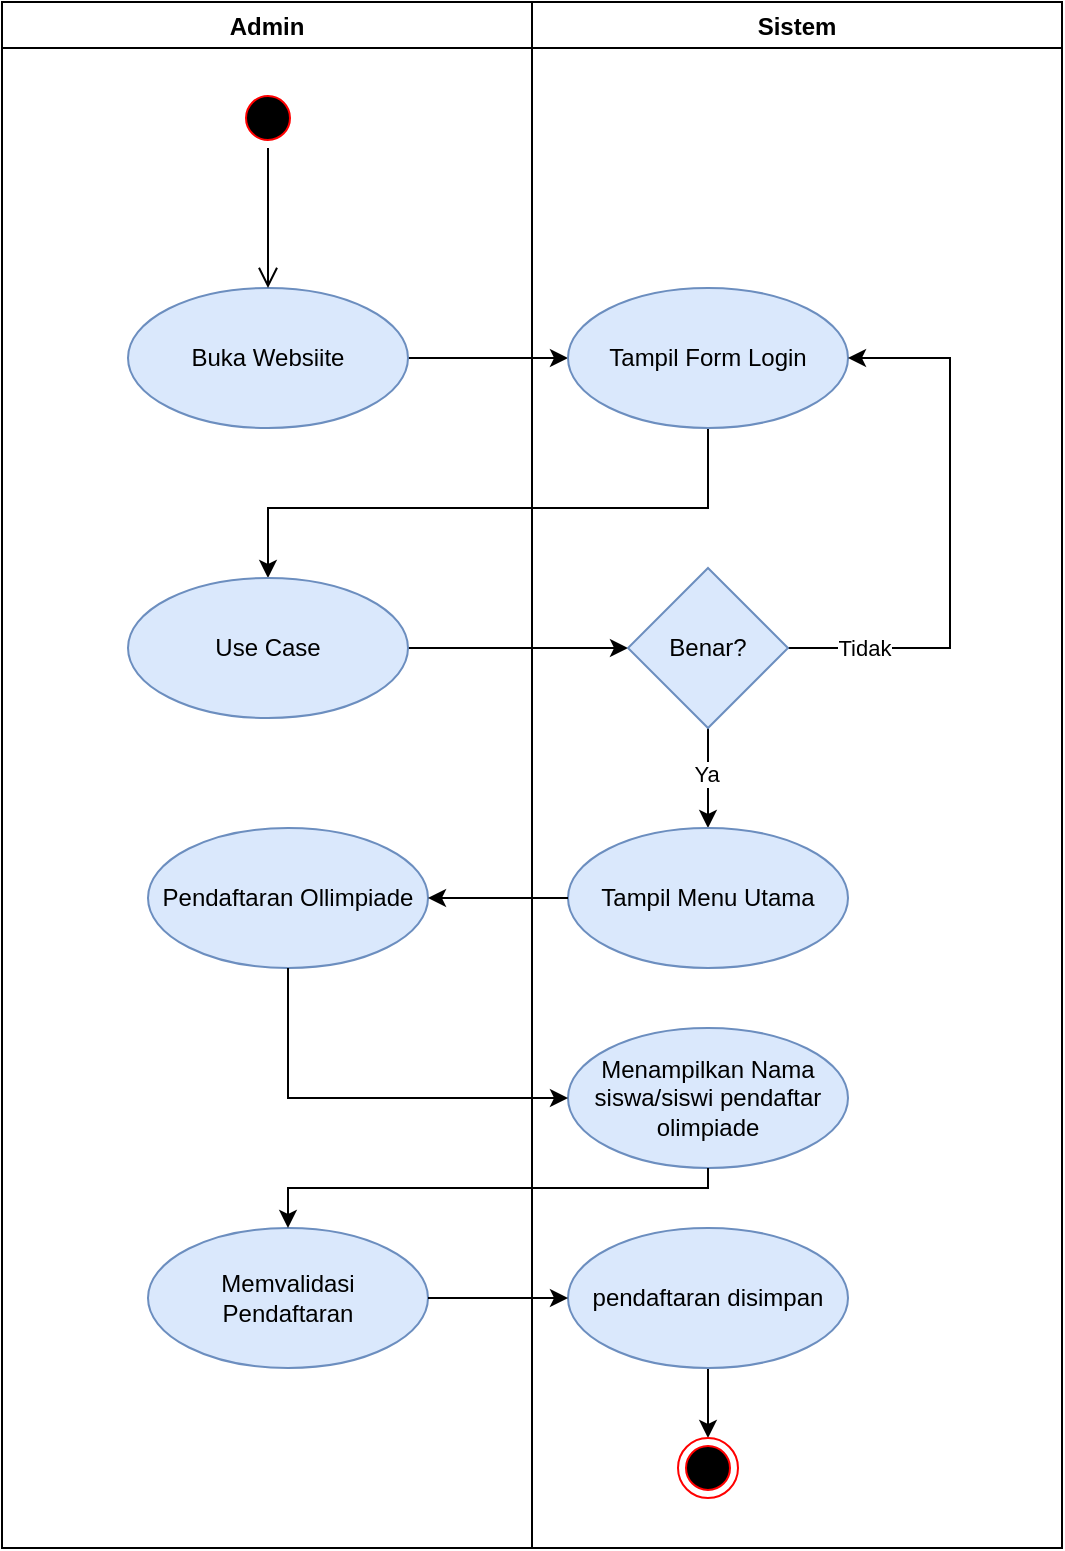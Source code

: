 <mxfile version="21.7.2" type="device">
  <diagram name="Page-1" id="AH_W6rJPJZh1zAS1JdJ8">
    <mxGraphModel dx="1225" dy="1108" grid="1" gridSize="10" guides="1" tooltips="1" connect="1" arrows="1" fold="1" page="1" pageScale="1" pageWidth="850" pageHeight="1100" math="0" shadow="0">
      <root>
        <mxCell id="0" />
        <mxCell id="1" parent="0" />
        <mxCell id="zwki1-v5fkkkG0a31AAx-23" value="" style="edgeStyle=orthogonalEdgeStyle;rounded=0;orthogonalLoop=1;jettySize=auto;html=1;" parent="1" source="zwki1-v5fkkkG0a31AAx-16" target="zwki1-v5fkkkG0a31AAx-17" edge="1">
          <mxGeometry relative="1" as="geometry" />
        </mxCell>
        <mxCell id="zwki1-v5fkkkG0a31AAx-16" value="Buka Websiite" style="ellipse;whiteSpace=wrap;html=1;fillColor=#dae8fc;strokeColor=#6c8ebf;" parent="1" vertex="1">
          <mxGeometry x="230" y="290" width="140" height="70" as="geometry" />
        </mxCell>
        <mxCell id="zwki1-v5fkkkG0a31AAx-26" style="edgeStyle=orthogonalEdgeStyle;rounded=0;orthogonalLoop=1;jettySize=auto;html=1;entryX=0.5;entryY=0;entryDx=0;entryDy=0;" parent="1" source="zwki1-v5fkkkG0a31AAx-17" target="zwki1-v5fkkkG0a31AAx-18" edge="1">
          <mxGeometry relative="1" as="geometry">
            <Array as="points">
              <mxPoint x="520" y="400" />
              <mxPoint x="300" y="400" />
            </Array>
          </mxGeometry>
        </mxCell>
        <mxCell id="zwki1-v5fkkkG0a31AAx-17" value="Tampil Form Login" style="ellipse;whiteSpace=wrap;html=1;fillColor=#dae8fc;strokeColor=#6c8ebf;" parent="1" vertex="1">
          <mxGeometry x="450" y="290" width="140" height="70" as="geometry" />
        </mxCell>
        <mxCell id="zwki1-v5fkkkG0a31AAx-25" value="" style="edgeStyle=orthogonalEdgeStyle;rounded=0;orthogonalLoop=1;jettySize=auto;html=1;" parent="1" source="zwki1-v5fkkkG0a31AAx-18" target="zwki1-v5fkkkG0a31AAx-19" edge="1">
          <mxGeometry relative="1" as="geometry" />
        </mxCell>
        <mxCell id="zwki1-v5fkkkG0a31AAx-18" value="Use Case" style="ellipse;whiteSpace=wrap;html=1;fillColor=#dae8fc;strokeColor=#6c8ebf;" parent="1" vertex="1">
          <mxGeometry x="230" y="435" width="140" height="70" as="geometry" />
        </mxCell>
        <mxCell id="zwki1-v5fkkkG0a31AAx-68" value="" style="edgeStyle=orthogonalEdgeStyle;rounded=0;orthogonalLoop=1;jettySize=auto;html=1;" parent="1" source="zwki1-v5fkkkG0a31AAx-19" target="zwki1-v5fkkkG0a31AAx-20" edge="1">
          <mxGeometry relative="1" as="geometry" />
        </mxCell>
        <mxCell id="zwki1-v5fkkkG0a31AAx-70" value="Ya" style="edgeLabel;html=1;align=center;verticalAlign=middle;resizable=0;points=[];" parent="zwki1-v5fkkkG0a31AAx-68" vertex="1" connectable="0">
          <mxGeometry x="-0.1" y="-1" relative="1" as="geometry">
            <mxPoint as="offset" />
          </mxGeometry>
        </mxCell>
        <mxCell id="zwki1-v5fkkkG0a31AAx-71" style="edgeStyle=orthogonalEdgeStyle;rounded=0;orthogonalLoop=1;jettySize=auto;html=1;entryX=1;entryY=0.5;entryDx=0;entryDy=0;" parent="1" source="zwki1-v5fkkkG0a31AAx-19" target="zwki1-v5fkkkG0a31AAx-17" edge="1">
          <mxGeometry relative="1" as="geometry">
            <mxPoint x="640" y="300" as="targetPoint" />
            <Array as="points">
              <mxPoint x="641" y="470" />
              <mxPoint x="641" y="325" />
            </Array>
          </mxGeometry>
        </mxCell>
        <mxCell id="zwki1-v5fkkkG0a31AAx-72" value="Tidak" style="edgeLabel;html=1;align=center;verticalAlign=middle;resizable=0;points=[];" parent="zwki1-v5fkkkG0a31AAx-71" vertex="1" connectable="0">
          <mxGeometry x="-0.726" y="-3" relative="1" as="geometry">
            <mxPoint y="-3" as="offset" />
          </mxGeometry>
        </mxCell>
        <mxCell id="zwki1-v5fkkkG0a31AAx-19" value="Benar?" style="rhombus;whiteSpace=wrap;html=1;fillColor=#dae8fc;strokeColor=#6c8ebf;" parent="1" vertex="1">
          <mxGeometry x="480" y="430" width="80" height="80" as="geometry" />
        </mxCell>
        <mxCell id="zwki1-v5fkkkG0a31AAx-21" value="" style="ellipse;html=1;shape=startState;fillColor=#000000;strokeColor=#ff0000;" parent="1" vertex="1">
          <mxGeometry x="285" y="190" width="30" height="30" as="geometry" />
        </mxCell>
        <mxCell id="zwki1-v5fkkkG0a31AAx-22" value="" style="edgeStyle=orthogonalEdgeStyle;html=1;verticalAlign=bottom;endArrow=open;endSize=8;strokeColor=#000000;rounded=0;entryX=0.5;entryY=0;entryDx=0;entryDy=0;" parent="1" source="zwki1-v5fkkkG0a31AAx-21" target="zwki1-v5fkkkG0a31AAx-16" edge="1">
          <mxGeometry relative="1" as="geometry">
            <mxPoint x="300" y="280" as="targetPoint" />
          </mxGeometry>
        </mxCell>
        <mxCell id="zwki1-v5fkkkG0a31AAx-64" value="Admin" style="swimlane;" parent="1" vertex="1">
          <mxGeometry x="167" y="147" width="265" height="773" as="geometry" />
        </mxCell>
        <mxCell id="zwki1-v5fkkkG0a31AAx-76" value="Pendaftaran Ollimpiade" style="ellipse;whiteSpace=wrap;html=1;fillColor=#dae8fc;strokeColor=#6c8ebf;" parent="zwki1-v5fkkkG0a31AAx-64" vertex="1">
          <mxGeometry x="73" y="413" width="140" height="70" as="geometry" />
        </mxCell>
        <mxCell id="zwki1-v5fkkkG0a31AAx-78" value="Memvalidasi&lt;br&gt;Pendaftaran" style="ellipse;whiteSpace=wrap;html=1;fillColor=#dae8fc;strokeColor=#6c8ebf;" parent="zwki1-v5fkkkG0a31AAx-64" vertex="1">
          <mxGeometry x="73" y="613" width="140" height="70" as="geometry" />
        </mxCell>
        <mxCell id="zwki1-v5fkkkG0a31AAx-65" value="Sistem" style="swimlane;" parent="1" vertex="1">
          <mxGeometry x="432" y="147" width="265" height="773" as="geometry">
            <mxRectangle x="425" y="140" width="100" height="30" as="alternateBounds" />
          </mxGeometry>
        </mxCell>
        <mxCell id="zwki1-v5fkkkG0a31AAx-20" value="Tampil Menu Utama" style="ellipse;whiteSpace=wrap;html=1;fillColor=#dae8fc;strokeColor=#6c8ebf;" parent="zwki1-v5fkkkG0a31AAx-65" vertex="1">
          <mxGeometry x="18" y="413" width="140" height="70" as="geometry" />
        </mxCell>
        <mxCell id="zwki1-v5fkkkG0a31AAx-77" value="Menampilkan Nama siswa/siswi pendaftar olimpiade" style="ellipse;whiteSpace=wrap;html=1;fillColor=#dae8fc;strokeColor=#6c8ebf;" parent="zwki1-v5fkkkG0a31AAx-65" vertex="1">
          <mxGeometry x="18" y="513" width="140" height="70" as="geometry" />
        </mxCell>
        <mxCell id="t0MtMs9i2UD_4Wn9dMZK-1" value="" style="edgeStyle=orthogonalEdgeStyle;rounded=0;orthogonalLoop=1;jettySize=auto;html=1;" edge="1" parent="zwki1-v5fkkkG0a31AAx-65" source="zwki1-v5fkkkG0a31AAx-79" target="zwki1-v5fkkkG0a31AAx-82">
          <mxGeometry relative="1" as="geometry" />
        </mxCell>
        <mxCell id="zwki1-v5fkkkG0a31AAx-79" value="pendaftaran disimpan" style="ellipse;whiteSpace=wrap;html=1;fillColor=#dae8fc;strokeColor=#6c8ebf;" parent="zwki1-v5fkkkG0a31AAx-65" vertex="1">
          <mxGeometry x="18" y="613" width="140" height="70" as="geometry" />
        </mxCell>
        <mxCell id="zwki1-v5fkkkG0a31AAx-82" value="" style="ellipse;html=1;shape=endState;fillColor=#000000;strokeColor=#ff0000;" parent="zwki1-v5fkkkG0a31AAx-65" vertex="1">
          <mxGeometry x="73" y="718" width="30" height="30" as="geometry" />
        </mxCell>
        <mxCell id="zwki1-v5fkkkG0a31AAx-84" value="" style="edgeStyle=orthogonalEdgeStyle;rounded=0;orthogonalLoop=1;jettySize=auto;html=1;" parent="1" source="zwki1-v5fkkkG0a31AAx-20" target="zwki1-v5fkkkG0a31AAx-76" edge="1">
          <mxGeometry relative="1" as="geometry" />
        </mxCell>
        <mxCell id="zwki1-v5fkkkG0a31AAx-86" style="edgeStyle=orthogonalEdgeStyle;rounded=0;orthogonalLoop=1;jettySize=auto;html=1;entryX=0;entryY=0.5;entryDx=0;entryDy=0;" parent="1" source="zwki1-v5fkkkG0a31AAx-76" target="zwki1-v5fkkkG0a31AAx-77" edge="1">
          <mxGeometry relative="1" as="geometry">
            <Array as="points">
              <mxPoint x="310" y="695" />
            </Array>
          </mxGeometry>
        </mxCell>
        <mxCell id="zwki1-v5fkkkG0a31AAx-87" style="edgeStyle=orthogonalEdgeStyle;rounded=0;orthogonalLoop=1;jettySize=auto;html=1;entryX=0.5;entryY=0;entryDx=0;entryDy=0;" parent="1" source="zwki1-v5fkkkG0a31AAx-77" target="zwki1-v5fkkkG0a31AAx-78" edge="1">
          <mxGeometry relative="1" as="geometry">
            <Array as="points">
              <mxPoint x="520" y="740" />
              <mxPoint x="310" y="740" />
            </Array>
          </mxGeometry>
        </mxCell>
        <mxCell id="zwki1-v5fkkkG0a31AAx-88" value="" style="edgeStyle=orthogonalEdgeStyle;rounded=0;orthogonalLoop=1;jettySize=auto;html=1;" parent="1" source="zwki1-v5fkkkG0a31AAx-78" target="zwki1-v5fkkkG0a31AAx-79" edge="1">
          <mxGeometry relative="1" as="geometry" />
        </mxCell>
      </root>
    </mxGraphModel>
  </diagram>
</mxfile>

